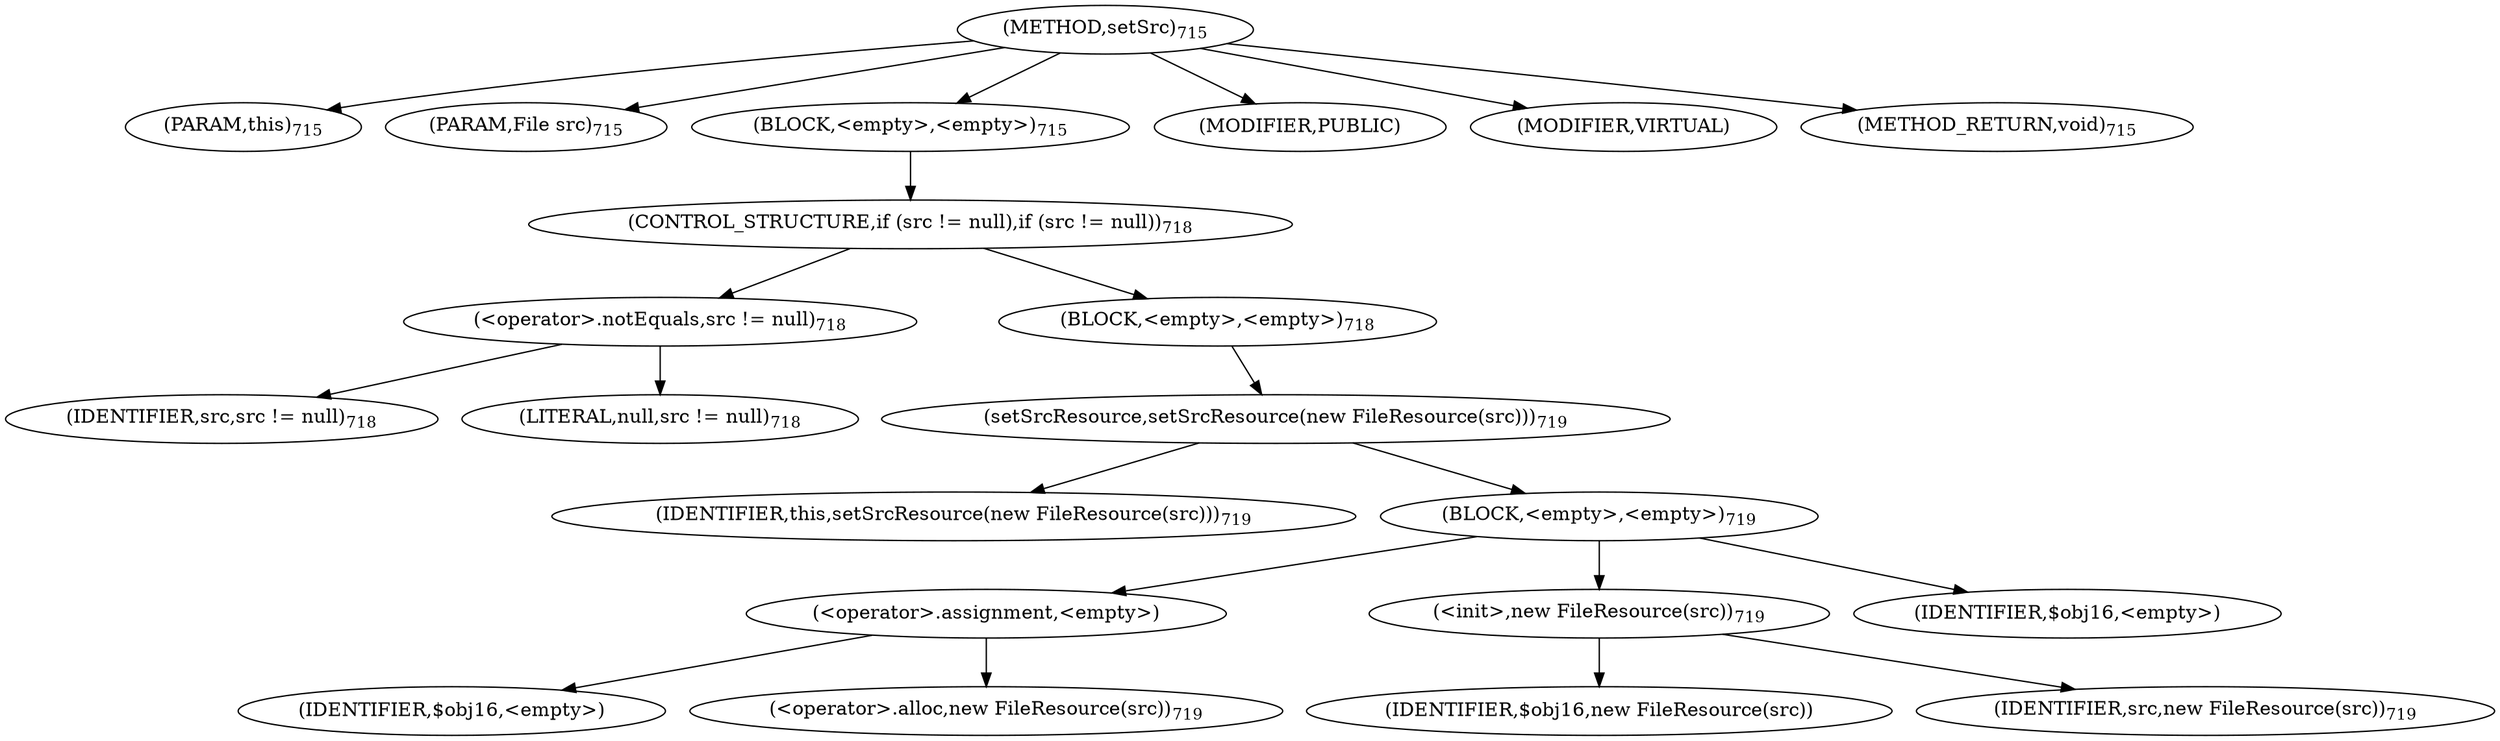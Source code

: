 digraph "setSrc" {  
"1308" [label = <(METHOD,setSrc)<SUB>715</SUB>> ]
"84" [label = <(PARAM,this)<SUB>715</SUB>> ]
"1309" [label = <(PARAM,File src)<SUB>715</SUB>> ]
"1310" [label = <(BLOCK,&lt;empty&gt;,&lt;empty&gt;)<SUB>715</SUB>> ]
"1311" [label = <(CONTROL_STRUCTURE,if (src != null),if (src != null))<SUB>718</SUB>> ]
"1312" [label = <(&lt;operator&gt;.notEquals,src != null)<SUB>718</SUB>> ]
"1313" [label = <(IDENTIFIER,src,src != null)<SUB>718</SUB>> ]
"1314" [label = <(LITERAL,null,src != null)<SUB>718</SUB>> ]
"1315" [label = <(BLOCK,&lt;empty&gt;,&lt;empty&gt;)<SUB>718</SUB>> ]
"1316" [label = <(setSrcResource,setSrcResource(new FileResource(src)))<SUB>719</SUB>> ]
"83" [label = <(IDENTIFIER,this,setSrcResource(new FileResource(src)))<SUB>719</SUB>> ]
"1317" [label = <(BLOCK,&lt;empty&gt;,&lt;empty&gt;)<SUB>719</SUB>> ]
"1318" [label = <(&lt;operator&gt;.assignment,&lt;empty&gt;)> ]
"1319" [label = <(IDENTIFIER,$obj16,&lt;empty&gt;)> ]
"1320" [label = <(&lt;operator&gt;.alloc,new FileResource(src))<SUB>719</SUB>> ]
"1321" [label = <(&lt;init&gt;,new FileResource(src))<SUB>719</SUB>> ]
"1322" [label = <(IDENTIFIER,$obj16,new FileResource(src))> ]
"1323" [label = <(IDENTIFIER,src,new FileResource(src))<SUB>719</SUB>> ]
"1324" [label = <(IDENTIFIER,$obj16,&lt;empty&gt;)> ]
"1325" [label = <(MODIFIER,PUBLIC)> ]
"1326" [label = <(MODIFIER,VIRTUAL)> ]
"1327" [label = <(METHOD_RETURN,void)<SUB>715</SUB>> ]
  "1308" -> "84" 
  "1308" -> "1309" 
  "1308" -> "1310" 
  "1308" -> "1325" 
  "1308" -> "1326" 
  "1308" -> "1327" 
  "1310" -> "1311" 
  "1311" -> "1312" 
  "1311" -> "1315" 
  "1312" -> "1313" 
  "1312" -> "1314" 
  "1315" -> "1316" 
  "1316" -> "83" 
  "1316" -> "1317" 
  "1317" -> "1318" 
  "1317" -> "1321" 
  "1317" -> "1324" 
  "1318" -> "1319" 
  "1318" -> "1320" 
  "1321" -> "1322" 
  "1321" -> "1323" 
}
